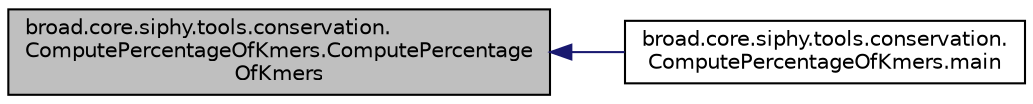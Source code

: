 digraph "broad.core.siphy.tools.conservation.ComputePercentageOfKmers.ComputePercentageOfKmers"
{
  edge [fontname="Helvetica",fontsize="10",labelfontname="Helvetica",labelfontsize="10"];
  node [fontname="Helvetica",fontsize="10",shape=record];
  rankdir="LR";
  Node1 [label="broad.core.siphy.tools.conservation.\lComputePercentageOfKmers.ComputePercentage\lOfKmers",height=0.2,width=0.4,color="black", fillcolor="grey75", style="filled" fontcolor="black"];
  Node1 -> Node2 [dir="back",color="midnightblue",fontsize="10",style="solid",fontname="Helvetica"];
  Node2 [label="broad.core.siphy.tools.conservation.\lComputePercentageOfKmers.main",height=0.2,width=0.4,color="black", fillcolor="white", style="filled",URL="$classbroad_1_1core_1_1siphy_1_1tools_1_1conservation_1_1_compute_percentage_of_kmers.html#a00d92409a73035d7ea18563e36763b2a"];
}
